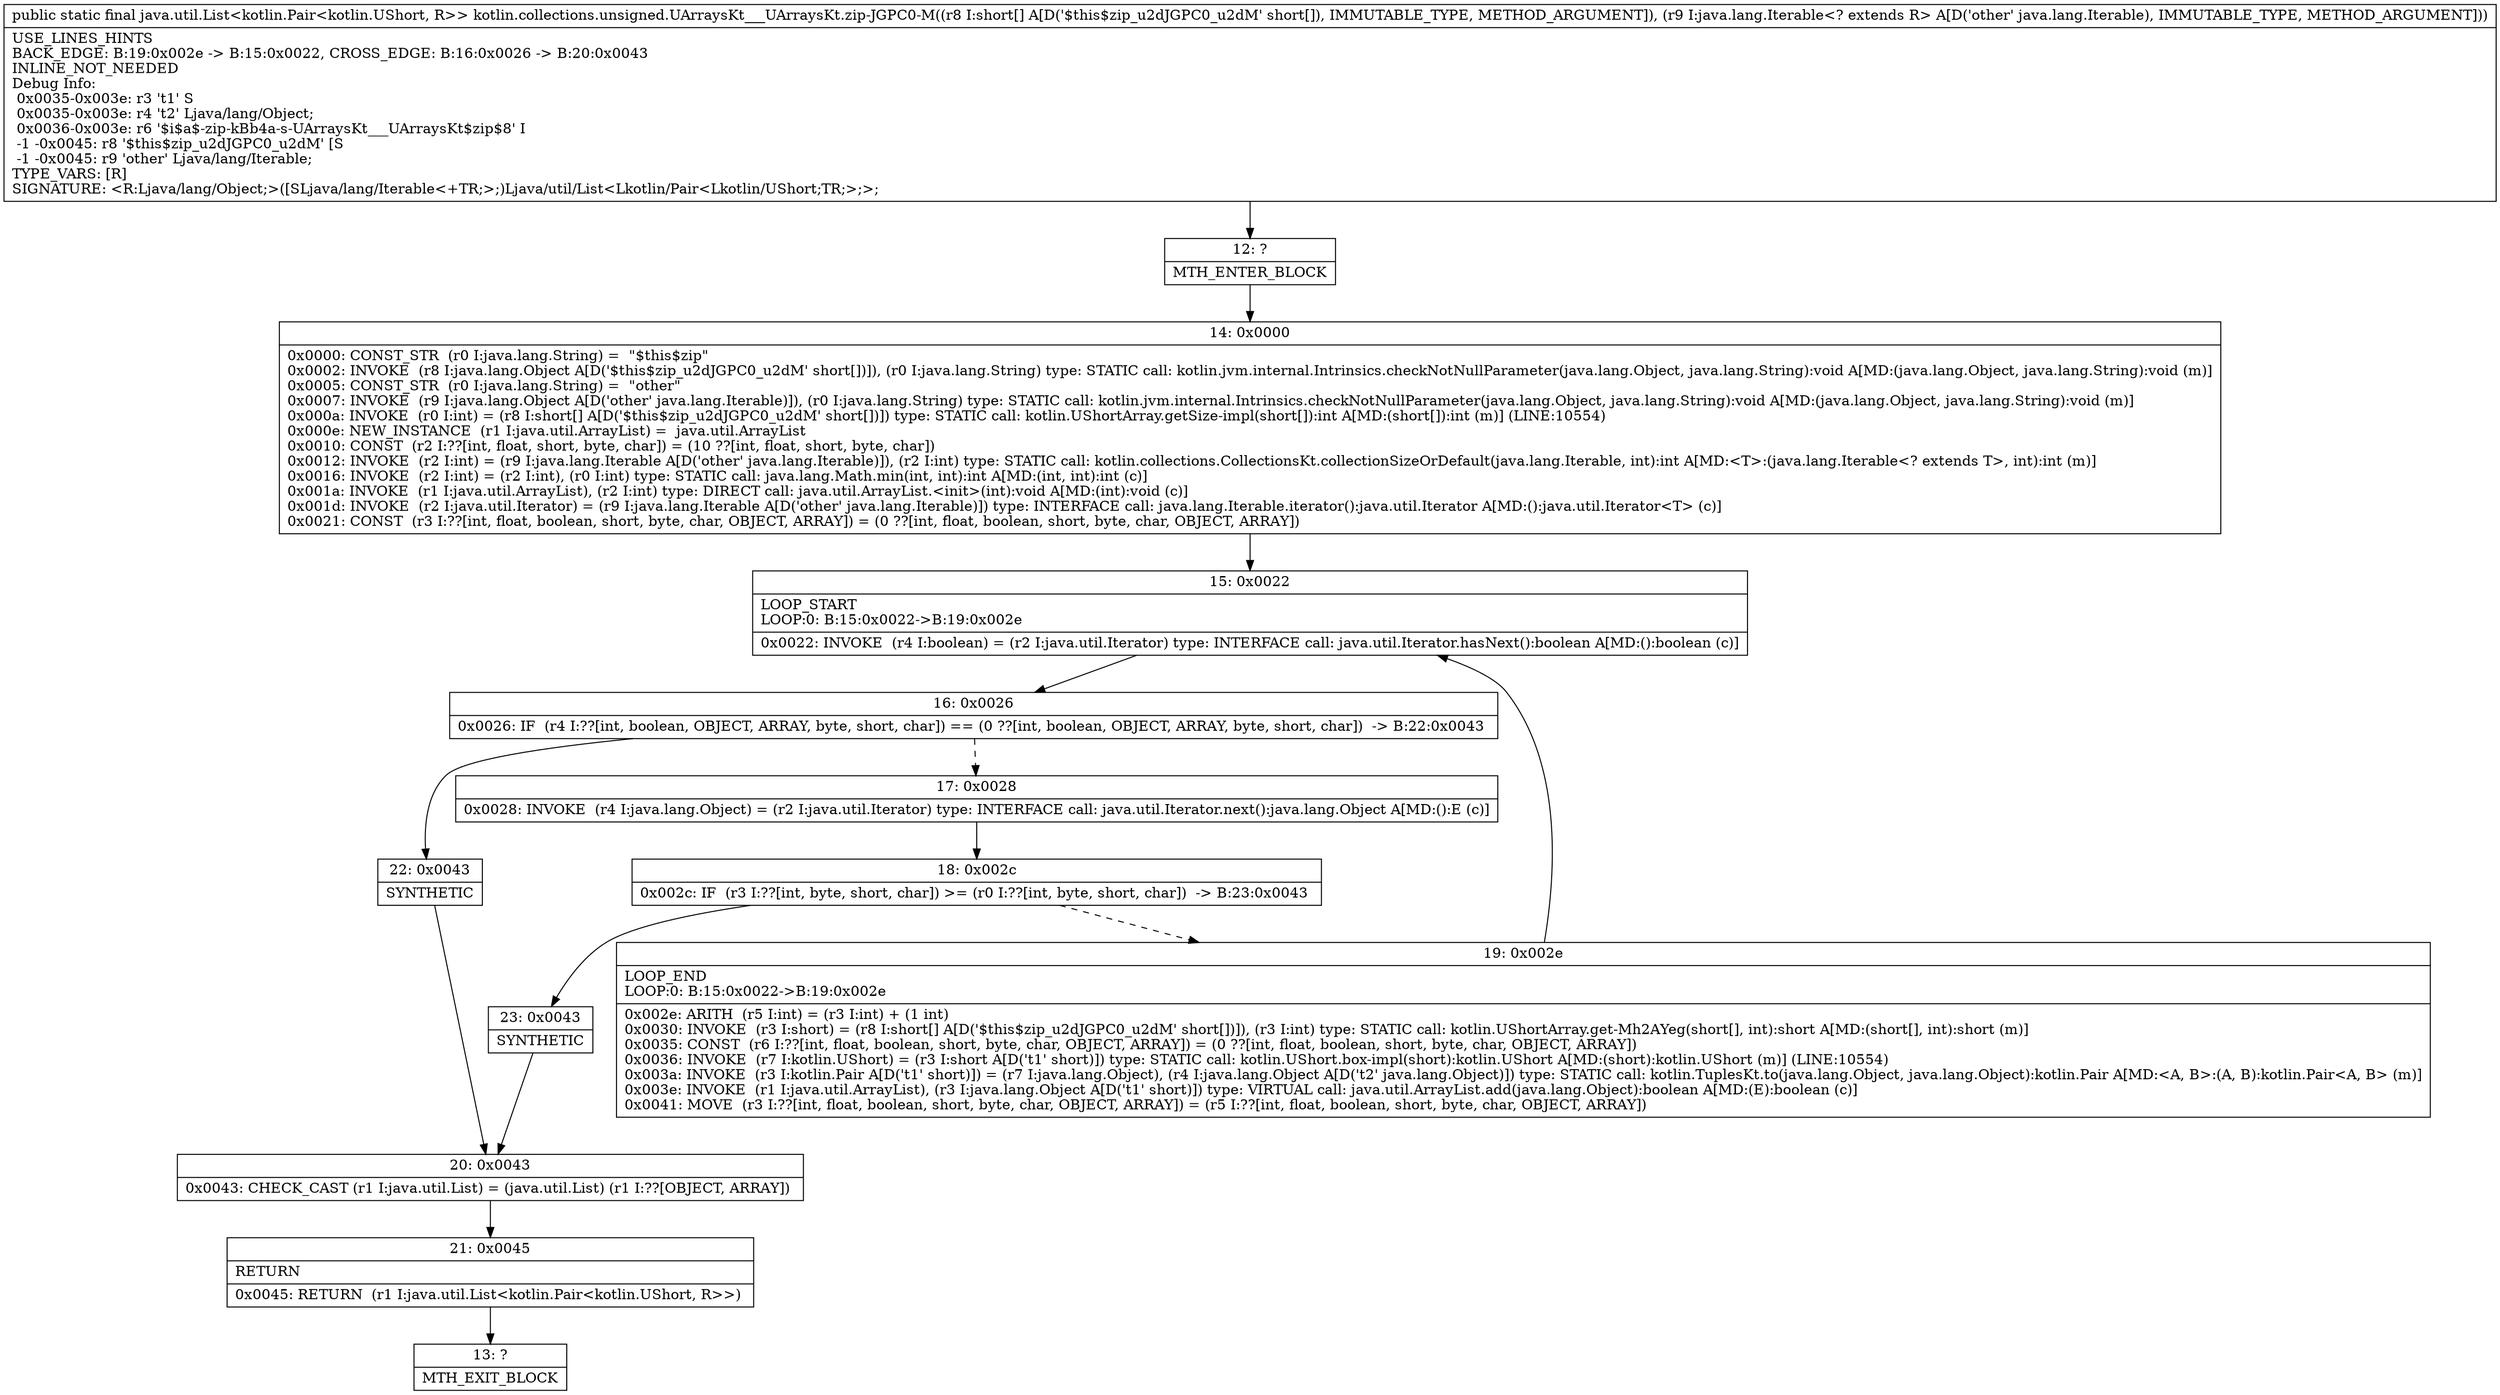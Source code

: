 digraph "CFG forkotlin.collections.unsigned.UArraysKt___UArraysKt.zip\-JGPC0\-M([SLjava\/lang\/Iterable;)Ljava\/util\/List;" {
Node_12 [shape=record,label="{12\:\ ?|MTH_ENTER_BLOCK\l}"];
Node_14 [shape=record,label="{14\:\ 0x0000|0x0000: CONST_STR  (r0 I:java.lang.String) =  \"$this$zip\" \l0x0002: INVOKE  (r8 I:java.lang.Object A[D('$this$zip_u2dJGPC0_u2dM' short[])]), (r0 I:java.lang.String) type: STATIC call: kotlin.jvm.internal.Intrinsics.checkNotNullParameter(java.lang.Object, java.lang.String):void A[MD:(java.lang.Object, java.lang.String):void (m)]\l0x0005: CONST_STR  (r0 I:java.lang.String) =  \"other\" \l0x0007: INVOKE  (r9 I:java.lang.Object A[D('other' java.lang.Iterable)]), (r0 I:java.lang.String) type: STATIC call: kotlin.jvm.internal.Intrinsics.checkNotNullParameter(java.lang.Object, java.lang.String):void A[MD:(java.lang.Object, java.lang.String):void (m)]\l0x000a: INVOKE  (r0 I:int) = (r8 I:short[] A[D('$this$zip_u2dJGPC0_u2dM' short[])]) type: STATIC call: kotlin.UShortArray.getSize\-impl(short[]):int A[MD:(short[]):int (m)] (LINE:10554)\l0x000e: NEW_INSTANCE  (r1 I:java.util.ArrayList) =  java.util.ArrayList \l0x0010: CONST  (r2 I:??[int, float, short, byte, char]) = (10 ??[int, float, short, byte, char]) \l0x0012: INVOKE  (r2 I:int) = (r9 I:java.lang.Iterable A[D('other' java.lang.Iterable)]), (r2 I:int) type: STATIC call: kotlin.collections.CollectionsKt.collectionSizeOrDefault(java.lang.Iterable, int):int A[MD:\<T\>:(java.lang.Iterable\<? extends T\>, int):int (m)]\l0x0016: INVOKE  (r2 I:int) = (r2 I:int), (r0 I:int) type: STATIC call: java.lang.Math.min(int, int):int A[MD:(int, int):int (c)]\l0x001a: INVOKE  (r1 I:java.util.ArrayList), (r2 I:int) type: DIRECT call: java.util.ArrayList.\<init\>(int):void A[MD:(int):void (c)]\l0x001d: INVOKE  (r2 I:java.util.Iterator) = (r9 I:java.lang.Iterable A[D('other' java.lang.Iterable)]) type: INTERFACE call: java.lang.Iterable.iterator():java.util.Iterator A[MD:():java.util.Iterator\<T\> (c)]\l0x0021: CONST  (r3 I:??[int, float, boolean, short, byte, char, OBJECT, ARRAY]) = (0 ??[int, float, boolean, short, byte, char, OBJECT, ARRAY]) \l}"];
Node_15 [shape=record,label="{15\:\ 0x0022|LOOP_START\lLOOP:0: B:15:0x0022\-\>B:19:0x002e\l|0x0022: INVOKE  (r4 I:boolean) = (r2 I:java.util.Iterator) type: INTERFACE call: java.util.Iterator.hasNext():boolean A[MD:():boolean (c)]\l}"];
Node_16 [shape=record,label="{16\:\ 0x0026|0x0026: IF  (r4 I:??[int, boolean, OBJECT, ARRAY, byte, short, char]) == (0 ??[int, boolean, OBJECT, ARRAY, byte, short, char])  \-\> B:22:0x0043 \l}"];
Node_17 [shape=record,label="{17\:\ 0x0028|0x0028: INVOKE  (r4 I:java.lang.Object) = (r2 I:java.util.Iterator) type: INTERFACE call: java.util.Iterator.next():java.lang.Object A[MD:():E (c)]\l}"];
Node_18 [shape=record,label="{18\:\ 0x002c|0x002c: IF  (r3 I:??[int, byte, short, char]) \>= (r0 I:??[int, byte, short, char])  \-\> B:23:0x0043 \l}"];
Node_19 [shape=record,label="{19\:\ 0x002e|LOOP_END\lLOOP:0: B:15:0x0022\-\>B:19:0x002e\l|0x002e: ARITH  (r5 I:int) = (r3 I:int) + (1 int) \l0x0030: INVOKE  (r3 I:short) = (r8 I:short[] A[D('$this$zip_u2dJGPC0_u2dM' short[])]), (r3 I:int) type: STATIC call: kotlin.UShortArray.get\-Mh2AYeg(short[], int):short A[MD:(short[], int):short (m)]\l0x0035: CONST  (r6 I:??[int, float, boolean, short, byte, char, OBJECT, ARRAY]) = (0 ??[int, float, boolean, short, byte, char, OBJECT, ARRAY]) \l0x0036: INVOKE  (r7 I:kotlin.UShort) = (r3 I:short A[D('t1' short)]) type: STATIC call: kotlin.UShort.box\-impl(short):kotlin.UShort A[MD:(short):kotlin.UShort (m)] (LINE:10554)\l0x003a: INVOKE  (r3 I:kotlin.Pair A[D('t1' short)]) = (r7 I:java.lang.Object), (r4 I:java.lang.Object A[D('t2' java.lang.Object)]) type: STATIC call: kotlin.TuplesKt.to(java.lang.Object, java.lang.Object):kotlin.Pair A[MD:\<A, B\>:(A, B):kotlin.Pair\<A, B\> (m)]\l0x003e: INVOKE  (r1 I:java.util.ArrayList), (r3 I:java.lang.Object A[D('t1' short)]) type: VIRTUAL call: java.util.ArrayList.add(java.lang.Object):boolean A[MD:(E):boolean (c)]\l0x0041: MOVE  (r3 I:??[int, float, boolean, short, byte, char, OBJECT, ARRAY]) = (r5 I:??[int, float, boolean, short, byte, char, OBJECT, ARRAY]) \l}"];
Node_23 [shape=record,label="{23\:\ 0x0043|SYNTHETIC\l}"];
Node_20 [shape=record,label="{20\:\ 0x0043|0x0043: CHECK_CAST (r1 I:java.util.List) = (java.util.List) (r1 I:??[OBJECT, ARRAY]) \l}"];
Node_21 [shape=record,label="{21\:\ 0x0045|RETURN\l|0x0045: RETURN  (r1 I:java.util.List\<kotlin.Pair\<kotlin.UShort, R\>\>) \l}"];
Node_13 [shape=record,label="{13\:\ ?|MTH_EXIT_BLOCK\l}"];
Node_22 [shape=record,label="{22\:\ 0x0043|SYNTHETIC\l}"];
MethodNode[shape=record,label="{public static final java.util.List\<kotlin.Pair\<kotlin.UShort, R\>\> kotlin.collections.unsigned.UArraysKt___UArraysKt.zip\-JGPC0\-M((r8 I:short[] A[D('$this$zip_u2dJGPC0_u2dM' short[]), IMMUTABLE_TYPE, METHOD_ARGUMENT]), (r9 I:java.lang.Iterable\<? extends R\> A[D('other' java.lang.Iterable), IMMUTABLE_TYPE, METHOD_ARGUMENT]))  | USE_LINES_HINTS\lBACK_EDGE: B:19:0x002e \-\> B:15:0x0022, CROSS_EDGE: B:16:0x0026 \-\> B:20:0x0043\lINLINE_NOT_NEEDED\lDebug Info:\l  0x0035\-0x003e: r3 't1' S\l  0x0035\-0x003e: r4 't2' Ljava\/lang\/Object;\l  0x0036\-0x003e: r6 '$i$a$\-zip\-kBb4a\-s\-UArraysKt___UArraysKt$zip$8' I\l  \-1 \-0x0045: r8 '$this$zip_u2dJGPC0_u2dM' [S\l  \-1 \-0x0045: r9 'other' Ljava\/lang\/Iterable;\lTYPE_VARS: [R]\lSIGNATURE: \<R:Ljava\/lang\/Object;\>([SLjava\/lang\/Iterable\<+TR;\>;)Ljava\/util\/List\<Lkotlin\/Pair\<Lkotlin\/UShort;TR;\>;\>;\l}"];
MethodNode -> Node_12;Node_12 -> Node_14;
Node_14 -> Node_15;
Node_15 -> Node_16;
Node_16 -> Node_17[style=dashed];
Node_16 -> Node_22;
Node_17 -> Node_18;
Node_18 -> Node_19[style=dashed];
Node_18 -> Node_23;
Node_19 -> Node_15;
Node_23 -> Node_20;
Node_20 -> Node_21;
Node_21 -> Node_13;
Node_22 -> Node_20;
}

